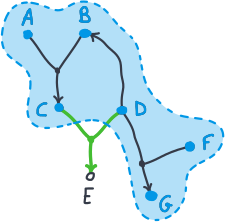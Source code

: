 <?xml version="1.0"?>
<!DOCTYPE ipe SYSTEM "ipe.dtd">
<ipe version="70218" creator="Ipe 7.2.26">
<info created="D:20220913014558" modified="D:20220913014558"/>
<ipestyle name="beamer-fira">
<symbol name="arrow/arc(spx)">
<path stroke="sym-stroke" fill="sym-stroke" pen="sym-pen">
0 0 m
-1 0.333 l
-1 -0.333 l
h
</path>
</symbol>
<symbol name="arrow/farc(spx)">
<path stroke="sym-stroke" fill="white" pen="sym-pen">
0 0 m
-1 0.333 l
-1 -0.333 l
h
</path>
</symbol>
<symbol name="arrow/ptarc(spx)">
<path stroke="sym-stroke" fill="sym-stroke" pen="sym-pen">
0 0 m
-1 0.333 l
-0.8 0 l
-1 -0.333 l
h
</path>
</symbol>
<symbol name="arrow/fptarc(spx)">
<path stroke="sym-stroke" fill="white" pen="sym-pen">
0 0 m
-1 0.333 l
-0.8 0 l
-1 -0.333 l
h
</path>
</symbol>
<symbol name="mark/circle(sx)" transformations="translations">
<path fill="sym-stroke">
0.6 0 0 0.6 0 0 e
0.4 0 0 0.4 0 0 e
</path>
</symbol>
<symbol name="mark/disk(sx)" transformations="translations">
<path fill="sym-stroke">
0.6 0 0 0.6 0 0 e
</path>
</symbol>
<symbol name="mark/fdisk(sfx)" transformations="translations">
<group>
<path fill="sym-fill">
0.5 0 0 0.5 0 0 e
</path>
<path fill="sym-stroke" fillrule="eofill">
0.6 0 0 0.6 0 0 e
0.4 0 0 0.4 0 0 e
</path>
</group>
</symbol>
<symbol name="mark/box(sx)" transformations="translations">
<path fill="sym-stroke" fillrule="eofill">
-0.6 -0.6 m
0.6 -0.6 l
0.6 0.6 l
-0.6 0.6 l
h
-0.4 -0.4 m
0.4 -0.4 l
0.4 0.4 l
-0.4 0.4 l
h
</path>
</symbol>
<symbol name="mark/square(sx)" transformations="translations">
<path fill="sym-stroke">
-0.6 -0.6 m
0.6 -0.6 l
0.6 0.6 l
-0.6 0.6 l
h
</path>
</symbol>
<symbol name="mark/fsquare(sfx)" transformations="translations">
<group>
<path fill="sym-fill">
-0.5 -0.5 m
0.5 -0.5 l
0.5 0.5 l
-0.5 0.5 l
h
</path>
<path fill="sym-stroke" fillrule="eofill">
-0.6 -0.6 m
0.6 -0.6 l
0.6 0.6 l
-0.6 0.6 l
h
-0.4 -0.4 m
0.4 -0.4 l
0.4 0.4 l
-0.4 0.4 l
h
</path>
</group>
</symbol>
<symbol name="mark/cross(sx)" transformations="translations">
<group>
<path fill="sym-stroke">
-0.43 -0.57 m
0.57 0.43 l
0.43 0.57 l
-0.57 -0.43 l
h
</path>
<path fill="sym-stroke">
-0.43 0.57 m
0.57 -0.43 l
0.43 -0.57 l
-0.57 0.43 l
h
</path>
</group>
</symbol>
<symbol name="arrow/fnormal(spx)">
<path stroke="sym-stroke" fill="white" pen="sym-pen">
0 0 m
-1 0.333 l
-1 -0.333 l
h
</path>
</symbol>
<symbol name="arrow/pointed(spx)">
<path stroke="sym-stroke" fill="sym-stroke" pen="sym-pen">
0 0 m
-1 0.333 l
-0.8 0 l
-1 -0.333 l
h
</path>
</symbol>
<symbol name="arrow/fpointed(spx)">
<path stroke="sym-stroke" fill="white" pen="sym-pen">
0 0 m
-1 0.333 l
-0.8 0 l
-1 -0.333 l
h
</path>
</symbol>
<symbol name="arrow/linear(spx)">
<path stroke="sym-stroke" pen="sym-pen">
-1 0.333 m
0 0 l
-1 -0.333 l
</path>
</symbol>
<symbol name="arrow/fdouble(spx)">
<path stroke="sym-stroke" fill="white" pen="sym-pen">
0 0 m
-1 0.333 l
-1 -0.333 l
h
-1 0 m
-2 0.333 l
-2 -0.333 l
h
</path>
</symbol>
<symbol name="arrow/double(spx)">
<path stroke="sym-stroke" fill="sym-stroke" pen="sym-pen">
0 0 m
-1 0.333 l
-1 -0.333 l
h
-1 0 m
-2 0.333 l
-2 -0.333 l
h
</path>
</symbol>
<symbol name="arrow/mid-normal(spx)">
<path stroke="sym-stroke" fill="sym-stroke" pen="sym-pen">
0.5 0 m
-0.5 0.333 l
-0.5 -0.333 l
h
</path>
</symbol>
<symbol name="arrow/mid-fnormal(spx)">
<path stroke="sym-stroke" fill="white" pen="sym-pen">
0.5 0 m
-0.5 0.333 l
-0.5 -0.333 l
h
</path>
</symbol>
<symbol name="arrow/mid-pointed(spx)">
<path stroke="sym-stroke" fill="sym-stroke" pen="sym-pen">
0.5 0 m
-0.5 0.333 l
-0.3 0 l
-0.5 -0.333 l
h
</path>
</symbol>
<symbol name="arrow/mid-fpointed(spx)">
<path stroke="sym-stroke" fill="white" pen="sym-pen">
0.5 0 m
-0.5 0.333 l
-0.3 0 l
-0.5 -0.333 l
h
</path>
</symbol>
<symbol name="arrow/mid-double(spx)">
<path stroke="sym-stroke" fill="sym-stroke" pen="sym-pen">
1 0 m
0 0.333 l
0 -0.333 l
h
0 0 m
-1 0.333 l
-1 -0.333 l
h
</path>
</symbol>
<symbol name="arrow/mid-fdouble(spx)">
<path stroke="sym-stroke" fill="white" pen="sym-pen">
1 0 m
0 0.333 l
0 -0.333 l
h
0 0 m
-1 0.333 l
-1 -0.333 l
h
</path>
</symbol>
<anglesize name="22.5 deg" value="22.5"/>
<anglesize name="30 deg" value="30"/>
<anglesize name="45 deg" value="45"/>
<anglesize name="60 deg" value="60"/>
<anglesize name="90 deg" value="90"/>
<arrowsize name="large" value="10"/>
<arrowsize name="small" value="5"/>
<arrowsize name="tiny" value="3"/>
<color name="black" value="0"/>
<color name="bluenights" value="0.208 0.231 0.282"/>
<color name="chain" value="0.443 0.502 0.576"/>
<color name="flashpurple" value="0.49 0.373 1"/>
<color name="harley" value="0.91 0.255 0.094"/>
<color name="matt" value="0.549 0.478 0.902"/>
<color name="mazarine" value="0.153 0.235 0.459"/>
<color name="nano" value="0.882 0.694 0.173"/>
<color name="naval" value="0.251 0.451 0.62"/>
<color name="pensive" value="0.863 0.867 0.882"/>
<color name="skirret" value="0.267 0.741 0.196"/>
<color name="vanadyl" value="0 0.592 0.902"/>
<color name="white" value="1"/>
<dashstyle name="dash dot dotted" value="[4 2 1 2 1 2] 0"/>
<dashstyle name="dash dotted" value="[4 2 1 2] 0"/>
<dashstyle name="dashed" value="[4] 0"/>
<dashstyle name="dotted" value="[1 3] 0"/>
<gridsize name="10 pts (~3.5 mm)" value="10"/>
<gridsize name="14 pts (~5 mm)" value="14"/>
<gridsize name="16 pts (~6 mm)" value="16"/>
<gridsize name="20 pts (~7 mm)" value="20"/>
<gridsize name="28 pts (~10 mm)" value="28"/>
<gridsize name="32 pts (~12 mm)" value="32"/>
<gridsize name="4 pts" value="4"/>
<gridsize name="56 pts (~20 mm)" value="56"/>
<gridsize name="8 pts (~3 mm)" value="8"/>
<opacity name="10%" value="0.1"/>
<opacity name="30%" value="0.3"/>
<opacity name="50%" value="0.5"/>
<opacity name="75%" value="0.75"/>
<pen name="fat" value="1.2"/>
<pen name="heavier" value="0.8"/>
<pen name="ultrafat" value="2"/>
<symbolsize name="large" value="5"/>
<symbolsize name="small" value="2"/>
<symbolsize name="tiny" value="1.1"/>
<textsize name="Huge" value="\Huge"/>
<textsize name="LARGE" value="\LARGE"/>
<textsize name="Large" value="\Large"/>
<textsize name="footnote" value="\footnotesize"/>
<textsize name="huge" value="\huge"/>
<textsize name="large" value="\large"/>
<textsize name="small" value="\small"/>
<textsize name="tiny" value="\tiny"/>
<textstyle name="center" begin="\begin{center}" end="\end{center}"/>
<textstyle name="item" begin="\begin{itemize}\item{}" end="\end{itemize}"/>
<textstyle name="itemize" begin="\begin{itemize}" end="\end{itemize}"/>
<preamble>
\usepackage[utf8]{inputenc}
\usepackage[T1]{fontenc}
\usepackage[english]{babel}
%\usepackage[french]{babel}
\usepackage{amsfonts, amsthm, amsmath, amssymb} % math packages
%\usepackage[bb=boondox, cal=cm]{mathalfa}  % maths fonts
\usepackage{old-arrows}
\usepackage{pifont}
\usepackage[notext, sfmath]{kpfonts}
%\usepackage[sfdefault, book, lining]{FiraSans}
%\usepackage{newtxsf}
\usepackage{color}
\usepackage{colortbl}
\usepackage{xcolor}
\usepackage{tabularx}
\usepackage{tcolorbox}
\usepackage{pifont}

\renewcommand{\rmdefault}{cmss}
\def\mathfamilydefault{\sfdefault}
\DeclareSymbolFont{numbers}{\encodingdefault}{\mathfamilydefault}{m}{n}
\DeclareMathSymbol{0}\mathalpha{numbers}{&quot;30}
\DeclareMathSymbol{1}\mathalpha{numbers}{&quot;31}
\DeclareMathSymbol{2}\mathalpha{numbers}{&quot;32}
\DeclareMathSymbol{3}\mathalpha{numbers}{&quot;33}
\DeclareMathSymbol{4}\mathalpha{numbers}{&quot;34}
\DeclareMathSymbol{5}\mathalpha{numbers}{&quot;35}
\DeclareMathSymbol{6}\mathalpha{numbers}{&quot;36}
\DeclareMathSymbol{7}\mathalpha{numbers}{&quot;37}
\DeclareMathSymbol{8}\mathalpha{numbers}{&quot;38}
\DeclareMathSymbol{9}\mathalpha{numbers}{&quot;39}

\newcommand{\cc}[1]{\mathcal{#1}}  % calligraphic
\newcommand{\cb}[1]{\mathbb{#1}}  % doubled (IN, IR, ...)
\newcommand{\cf}[1]{\mathfrak{#1}}  % fraktur
\newcommand{\csf}[1]{\normalfont{\textsf{#1}}}  % sans serif
\newcommand{\csmc}[1]{\textsc{#1}}  % small caps
\newcommand{\ctt}[1]{{\fontfamily{lmtt}\selectfont #1}}  % typefont

\newcommand{\card}[1]{\vert #1 \vert}  % size of a set

% ==== Basics

\newcommand{\norm}[1]{\| #1 \|}  % total size, norm
\renewcommand{\l}{\ell}  % shortcut for ell
\newcommand{\U}{V}  % ground set
\newcommand{\pow}[1]{\mathbf{2}^{#1}}  % power-set
\DeclareMathOperator{\eqv}{\Longleftrightarrow}  % Equivalent
\renewcommand{\setminus}{\smallsetminus}

\renewcommand{\max}{{\normalfont \csf{max}_{\subseteq}}}  % max by inclusion
\renewcommand{\min}{{\normalfont \csf{min}_{\subseteq}}}  % min by inclusion

\newcommand{\tick}{\Large \color{skirret} \ding{51}}  % valid
\newcommand{\cross}{\Large \color{harley} \ding{55}}  % wrong


% ==== Complexity

\renewcommand{\P}{\textbf{\csf{P}}}  % P
\newcommand{\NP}{\textbf{\csf{NP}}}  % NP
\newcommand{\poly}{\csf{poly}}  % poly
\newcommand{\polylog}{\csf{polylog}}  % polylog

\newcommand{\EUA}{\csmc{EUA}}
\newcommand{\ELA}{\csmc{ELA}}
\newcommand{\EUPcP}{\csmc{EUP-cP}}
\newcommand{\ELPP}{\csmc{ELP-P}}
\newcommand{\LDual}{\csmc{LDual}}
\newcommand{\MISEnum}{\csmc{MISENum}}
\newcommand{\UDual}{\csmc{UDual}}

% ==== Graphs, Hypergraphs, posets

\renewcommand{\H}{\cc{H}}  % hypergraphs
\renewcommand{\D}{\cc{D}}  % directed hypergraphs
\newcommand{\E}{\cc{E}}  % hyperedges
\newcommand{\A}{\cc{A}}  % hyperedges
\newcommand{\G}{G} % graph
\newcommand{\IS}{\csf{IS}}  % independent sets 
\newcommand{\MIS}{\csf{MIS}}  % maximal independent sets
\newcommand{\Tr}{\csf{Tr}}  % transversal
\newcommand{\MTr}{\csf{MTr}}  % minimal transversal
\newcommand{\B}{\cc{B}}  % antichain
\newcommand{\Bp}{\B^+}  % positive border
\newcommand{\Bm}{\B^-}  % negative border

\newcommand{\Pred}{\csf{Pred}}  % predecessors
\newcommand{\Succ}{\csf{Succ}}  % successors

\newcommand{\cara}[1]{\csf{cc}(#1)}  % caratheodory number notation
\newcommand{\carath}{Carath\&apos;{e}odory number\xspace}  % caratheodory number

% ==== Bases, CS, Lattices

\newcommand{\cl}{\phi}  % closure operator
\newcommand{\cs}{\cc{C}} % closure system
\newcommand{\is}{\Sigma}  % implication system
\newcommand{\cn}[1]{\sf{cc}(#1)}  % Caratheodory number

\renewcommand{\L}{L}  % lattice
\newcommand{\At}{\csf{At}}  % Atoms of a lattice
\newcommand{\coAt}{\csf{coAt}} % co-atoms of a lattice

\newcommand{\J}{\cc{J}}  % join-irreducible elements
\newcommand{\M}{\cc{M}}  % meet-irreducible elements

\newcommand{\K}{\cc{K}}  % keys

\DeclareMathOperator{\detm}{\uparrow}  % up-perspectivity
\DeclareMathOperator{\jdet}{\downarrow}  % down-perspectivity
\DeclareMathOperator{\persp}{\updownarrow}  % perspectivity
\DeclareMathOperator{\ftr}{\uparrow}  % filter
\DeclareMathOperator{\idl}{\downarrow}  % ideal
\DeclareMathOperator{\imp}{\rightarrow}  % implication arrow
\DeclareMathOperator{\ncmp}{\parallel}  % incomparability
\DeclareMathOperator{\mt}{\land}  % meet
\DeclareMathOperator{\jn}{\lor}  % join
\DeclareMathOperator{\Mt}{\bigwedge}  % subset meet
\DeclareMathOperator{\Jn}{\bigvee}  % subset join
\newcommand{\idlc}{\idl_{\cs}}  % idl in cs
\newcommand{\ftrc}{\ftr_{\cs}}  % ftr in cs

\newcommand{\jSD}{\mathbf{SD}_{\jn}}  % Join-SD
\newcommand{\mSD}{\mathbf{SD}_{\mt}}  % Meet-SD
\newcommand{\SD}{\mathbf{SD}}  % Meet-SD
\newcommand{\Mod}{\mathbf{M}}  % modular
\newcommand{\Dist}{\mathbf{D}} % distributif
\newcommand{\Bool}{\mathbf{Bool}}  % Boolean
\newcommand{\jEx}{\mathbf{Ext}_{\jn}}  % join-extremal
\newcommand{\mEx}{\mathbf{Ext}_{\mt}}  % meet-extremal
\newcommand{\Ex}{\mathbf{Ext}}  % extremal
\newcommand{\USM}{\mathbf{USM}}  % upper-semidmodular
\newcommand{\LSM}{\mathbf{LSM}} % lower-sm
\newcommand{\jD}{\mathbf{D}_{\jn}}  % join-distributive
\newcommand{\mD}{\mathbf{D}_{\mt}}  % meet-distributive
\newcommand{\CG}{\mathbf{CG}}  % convex geometry
\newcommand{\Bd}{\mathbf{B}}  % bounded
\newcommand{\UB}{\mathbf{UB}}  % upper-bounded
\newcommand{\LB}{\mathbf{LB}}  % lower-bounded
\newcommand{\ACG}{\mathbf{ACG}}  % acyclic convex geometry
\newcommand{\C}{\mathbf{C}}  % class
\newcommand{\Lattice}{\mathbf{L}}  % the class of all lattices and closure systems
\newcommand{\std}{\csf{std}}

</preamble>
<tiling name="falling" angle="-60" step="4" width="1"/>
<tiling name="rising" angle="30" step="4" width="1"/>
</ipestyle>
<page>
<layer name="alpha"/>
<view layers="alpha" active="alpha"/>
<path layer="alpha" matrix="1 0 0 1 32 32" fill="vanadyl" opacity="30%" stroke-opacity="opaque">
247.327 691.668
239.211 694.48
232.542 691.185
229.891 681.383
231.418 674.071
241.783 669.009
240.417 659.85
239.051 652.538
243.148 647.556
253.192 648.842
264.36 652.538
271.913 647.637
275.931 637.111
277.618 626.184
279.144 618.551
284.046 614.212
292.723 616.221
297.464 624.255
296.339 631.567
300.597 635.504
308.873 638.638
311.605 647.717
304.776 651.895
294.17 651.975
287.822 656.716
281.796 663.305
280.51 673.911
278.662 680.579
271.913 684.999
267.414 692.551
257.691 694.962
251.826 689.659 u
</path>
<path matrix="1 0 0 1 56.9521 26.8468" stroke="bluenights" pen="heavier">
247.765 658.963 m
242.865 655.89
242.246 651.808
237.58 649.327 c
</path>
<path matrix="1 0 0 1 56.9521 26.8468" stroke="skirret" pen="fat">
247.765 658.963 m
242.865 655.89
242.246 651.808
237.58 649.327 c
</path>
<path matrix="1 0 0 1 56.9521 26.8468" stroke="bluenights" pen="heavier">
227.042 659.988 m
233.031 656.075
233.897 652.117
237.364 649.75 c
</path>
<path matrix="1 0 0 1 56.9521 26.8468" stroke="skirret" pen="fat">
227.042 659.988 m
233.031 656.075
233.897 652.117
237.364 649.75 c
</path>
<path matrix="1 0 0 1 56.9521 26.8468" stroke="bluenights" pen="heavier">
234.273 686.736 m
230.943 681.031
228.753 678.746
225.984 674.344 c
</path>
<path matrix="1 0 0 1 56.9521 26.8468" stroke="bluenights" pen="heavier">
215.553 686.233 m
219.375 682.031
220.708 677.604
225.393 674.338 c
</path>
<path matrix="1 0 0 1 56.9521 26.8468" stroke="bluenights" pen="heavier">
271.931 646.471 m
263.286 644.215
262.242 641.965
256.375 640.384 c
</path>
<path matrix="1 0 0 1 56.9521 26.8468" stroke="bluenights" pen="heavier">
249.394 658.83 m
253.403 652.973
252.6 650.402
255.251 646.465
256.235 640.776 c
</path>
<path matrix="1 0 0 1 56.9521 26.8468" stroke="bluenights" pen="heavier" cap="1" join="1">
240.509 687.566 m
240.114 687.449 l
239.65 687.388 l
239.393 687.383 l
239.048 687.307 l
238.278 687.292 l
238.001 687.252 l
237.626 687.252 l
237.429 687.287 l
238.011 686.414 l
238.298 685.801 l
238.396 685.369 l
238.416 684.872 l
238.455 684.786 l
238.495 684.781 l
</path>
<path matrix="1 0 0 1 56.9521 26.8468" stroke="bluenights" pen="heavier">
237.051 687.245 m
241.442 685.7
243.201 682.823
246.294 680.718
248.734 677.4
248.331 672.38
249.98 668.349
248.478 664.794
248.808 660.983 c
</path>
<path matrix="1 0 0 1 56.9521 26.8468" stroke="bluenights" pen="heavier">
237.793 648.984 m
236.803 642.84
238.412 639.995
237.428 637.177 c
</path>
<path matrix="1 0 0 1 56.9521 26.8468" stroke="bluenights" pen="heavier" cap="1" join="1">
215.446 687.963 m
215.317 688.121 l
215.278 688.136 l
214.893 688.131 l
214.606 687.999 l
214.3 687.765 l
214.192 687.628 l
214.073 687.394 l
213.994 687.059 l
214.004 686.708 l
214.152 686.53 l
214.29 686.418 l
214.458 686.332 l
214.972 686.205 l
215.238 686.164 l
215.436 686.164 l
215.643 686.286 l
215.919 686.505 l
216.028 686.622 l
216.206 686.901 l
216.245 687.125 l
216.235 687.399 l
216.117 687.567 l
216.028 687.643 l
215.712 687.821 l
215.525 687.882 l
</path>
<path matrix="1 0 0 1 56.9521 26.8468" stroke="bluenights" pen="heavier" cap="1" join="1">
225.719 674.358 m
225.956 674.161 l
225.966 673.866 l
225.887 673.79 l
225.709 673.785 l
225.6 673.942 l
225.561 674.044 l
225.551 674.369 l
225.6 674.409 l
225.679 674.43 l
225.907 674.43 l
225.966 674.389 l
226.025 674.242 l
226.035 673.927 l
225.956 673.744 l
225.837 673.663 l
225.679 673.663 l
225.521 673.815 l
225.413 674.034 l
225.403 674.308 l
225.442 674.369 l
225.61 674.46 l
225.847 674.475 l
225.897 674.45 l
225.926 674.379 l
225.926 673.942 l
225.877 673.851 l
225.818 673.79 l
225.749 673.759 l
225.6 673.77 l
225.452 673.963 l
225.393 674.176 l
225.393 674.338 l
225.531 674.43 l
225.758 674.445 l
225.808 674.379 l
225.828 674.282 l
225.837 673.927 l
</path>
<path matrix="1 0 0 1 56.9521 26.8468" stroke="bluenights" pen="heavier">
225.754 673.663 m
224.659 668.177
226.564 664.94
225.91 661.802 c
</path>
<path matrix="1 0 0 1 56.9521 26.8468" stroke="bluenights" pen="heavier" cap="1" join="1">
214.948 695.4 m
214.926 695.155 l
213.107 690.611 l
213.129 690.823 l
214.168 693.574 l
215.359 695.857 l
215.51 696.068 l
215.64 696.146 l
215.749 696.113 l
215.814 695.456 l
216.225 692.95 l
216.333 691.825 l
216.355 690.934 l
</path>
<path matrix="1 0 0 1 56.9521 26.8468" stroke="bluenights" pen="heavier" cap="1" join="1">
215.705 692.794 m
214.666 692.894 l
214.038 693.017 l
213.8 693.006 l
213.8 692.905 l
</path>
<path matrix="1 0 0 1 56.9521 26.8468" stroke="bluenights" pen="heavier" cap="1" join="1">
234.228 695.479 m
234.228 693.898 l
234.337 692.228 l
234.337 693.074 l
234.077 694.366 l
233.99 695.156 l
233.99 695.747 l
234.337 696.326 l
234.878 696.86 l
235.094 696.938 l
235.527 696.949 l
235.636 696.938 l
235.874 696.793 l
236.134 696.426 l
236.307 695.98 l
236.35 695.134 l
236.025 694.722 l
235.765 694.577 l
234.77 694.333 l
234.553 694.321 l
235.701 694.31 l
236.09 694.11 l
236.545 693.776 l
236.87 693.397 l
237.064 693.03 l
237.129 692.751 l
237.129 692.15 l
236.999 691.961 l
236.74 691.794 l
236.112 691.705 l
235.354 691.705 l
234.51 691.772 l
234.077 691.85 l
233.731 692.039 l
</path>
<path matrix="1 0 0 1 51.2622 32.2894" stroke="bluenights" pen="heavier" cap="1" join="1">
227.26 656.847 m
226.478 656.854 l
226.336 656.821 l
225.67 656.517 l
225.067 656.088 l
224.695 655.692 l
224.464 655.376 l
224.259 654.914 l
224.182 654.372 l
224.169 653.31 l
224.31 653.026 l
224.579 652.795 l
224.887 652.67 l
225.156 652.624 l
227.029 652.61 l
227.042 652.545 l
</path>
<path matrix="1 0 0 1 56.9521 26.8468" stroke="bluenights" pen="heavier" cap="1" join="1">
224.479 664.796 m
224.479 664.743 l
224.658 664.631 l
225.146 664.136 l
225.594 663.443 l
225.902 662.571 l
225.954 662.281 l
225.979 662.261 l
225.992 662.479 l
226.056 662.783 l
226.249 663.251 l
226.467 663.667 l
226.736 663.984 l
227.39 664.479 l
</path>
<path matrix="1 0 0 1 56.9521 26.8468" stroke="bluenights" pen="heavier" cap="1" join="1">
249.285 660.95 m
248.592 660.944 l
248.31 660.766 l
247.977 660.403 l
247.81 660.099 l
247.746 659.782 l
247.746 659.023 l
247.771 658.944 l
247.9 658.812 l
248.105 658.733 l
248.451 658.68 l
249.054 658.687 l
249.477 658.865 l
249.644 658.97 l
249.811 659.129 l
250.016 659.393 l
250.08 659.531 l
250.106 659.716 l
250.106 660.231 l
250.029 660.475 l
249.9 660.647 l
249.734 660.759 l
249.554 660.799 l
</path>
<path matrix="1 0 0 1 56.9521 26.8468" stroke="bluenights" pen="heavier" cap="1" join="1">
254.087 662.259 m
254.087 661.237 l
254.189 660.076 l
254.228 659.166 l
254.228 658.275 l
254.254 658.203 l
</path>
<path matrix="1 0 0 1 56.9521 26.8468" stroke="bluenights" pen="heavier" cap="1" join="1">
254.048 662.84 m
254.228 662.721 l
254.754 662.484 l
255.267 662.332 l
255.677 662.174 l
256.203 661.903 l
256.408 661.765 l
256.742 661.428 l
256.947 661.105 l
257.063 660.782 l
257.152 660.379 l
257.14 659.469 l
257.024 659.252 l
256.665 658.849 l
256.293 658.632 l
254.844 658.256 l
254.536 658.203 l
</path>
<path matrix="1 0 0 1 56.9521 26.8468" stroke="bluenights" pen="heavier" cap="1" join="1">
237.787 649.637 m
237.749 649.743 l
237.8 649.743 l
237.839 649.677 l
237.877 649.512 l
237.877 649.156 l
237.787 649.077 l
237.582 649.063 l
237.518 649.083 l
237.454 649.156 l
237.377 649.354 l
237.351 649.466 l
237.364 649.756 l
237.492 649.848 l
237.852 649.868 l
237.954 649.743 l
237.98 649.538 l
237.967 649.063 l
237.852 648.984 l
237.698 648.984 l
237.608 649.024 l
237.531 649.116 l
237.454 649.235 l
237.39 649.459 l
237.39 649.631 l
237.416 649.69 l
237.48 649.723 l
237.775 649.73 l
237.839 649.604 l
237.852 649.261 l
237.749 649.189 l
237.646 649.189 l
237.595 649.261 l
237.544 649.479 l
237.544 649.743 l
237.685 649.776 l
</path>
<path matrix="1 0 0 1 56.9521 26.8468" stroke="bluenights" pen="heavier" cap="1" join="1">
236.132 639.853 m
236.466 639.754 l
236.979 639.404 l
237.12 639.252 l
237.415 638.751 l
237.479 638.586 l
237.543 638.302 l
237.543 637.689 l
237.582 637.88 l
237.723 638.144 l
238.069 638.698 l
238.364 639.107 l
239.031 639.734 l
239.198 639.853 l
239.313 639.879 l
239.339 639.774 l
</path>
<path matrix="1 0 0 1 56.9521 26.8468" stroke="bluenights" pen="heavier" cap="1" join="1">
238.363 631.679 m
236.697 631.679 l
235.78 631.627 l
235.764 629.81 l
235.414 627.006 l
235.414 626.637 l
235.447 626.517 l
235.764 626.414 l
236.364 626.406 l
237.247 626.56 l
</path>
<path matrix="1 0 0 1 56.9521 26.8468" stroke="bluenights" pen="heavier" cap="1" join="1">
237.097 628.909 m
235.864 628.935 l
235.48 628.841 l
</path>
<path matrix="1 0 0 1 53.8284 26.2483" stroke="bluenights" pen="heavier" cap="1" join="1">
281.645 649.924 m
281.678 649.435 l
281.695 646.486 l
281.695 647.678 l
281.478 649.341 l
281.478 649.984 l
281.495 650.138 l
281.578 650.284 l
281.828 650.559 l
282.211 650.833 l
282.728 651.107 l
283.627 651.45 l
284.094 651.536 l
284.627 651.536 l
284.694 651.493 l
284.727 651.33 l
</path>
<path matrix="1 0 0 1 53.8284 26.2483" stroke="bluenights" pen="heavier" cap="1" join="1">
283.078 648.981 m
282.111 648.947 l
281.944 648.878 l
281.844 648.767 l
</path>
<path matrix="1 0 0 1 56.9521 26.8468" stroke="bluenights" pen="heavier" cap="1" join="1">
256.056 640.581 m
256.073 640.281 l
255.973 640.273 l
255.956 640.615 l
256.023 640.71 l
256.189 640.847 l
256.473 640.89 l
256.523 640.727 l
256.523 640.153 l
256.456 640.093 l
256.206 640.067 l
256.123 640.101 l
255.989 640.298 l
255.939 640.53 l
255.939 640.735 l
256.006 640.804 l
256.106 640.864 l
256.406 640.881 l
256.423 640.453 l
256.339 640.333 l
256.273 640.307 l
256.123 640.307 l
256.056 640.35 l
255.973 640.547 l
255.973 640.744 l
255.989 640.83 l
256.056 640.89 l
256.289 640.907 l
256.289 640.624 l
256.189 640.47 l
255.889 640.435 l
255.806 640.487 l
255.756 640.658 l
255.756 640.735 l
255.806 640.804 l
255.889 640.83 l
256.206 640.813 l
256.289 640.71 l
</path>
<path matrix="1 0 0 1 56.9521 26.8468" stroke="bluenights" pen="heavier" cap="1" join="1">
273.573 648.206 m
273.307 648.172 l
272.84 647.983 l
272.54 647.786 l
272.09 647.383 l
271.907 647.083 l
271.89 646.569 l
271.99 646.329 l
272.24 645.935 l
272.607 645.695 l
273.107 645.516 l
273.84 645.498 l
274.223 645.713 l
274.473 645.995 l
274.607 646.509 l
274.607 647.152 l
274.54 647.306 l
274.29 647.598 l
273.907 647.743 l
273.673 647.906 l
273.407 647.915 l
273.307 647.812 l
</path>
<path matrix="1 0 0 1 60.23 32.2894" stroke="bluenights" pen="heavier" cap="1" join="1">
262.786 623.338 m
262.67 623.492 l
262.52 623.518 l
262.02 623.518 l
261.703 623.45 l
261.003 623.09 l
260.22 622.353 l
259.804 621.744 l
259.487 620.913 l
259.454 620.621 l
259.47 619.619 l
259.737 618.865 l
259.937 618.556 l
260.154 618.342 l
260.27 618.256 l
260.687 618.102 l
261.27 618.093 l
261.62 618.307 l
262.036 618.745 l
262.17 618.959 l
262.453 619.713 l
262.486 620.399 l
262.42 620.536 l
262.086 620.699 l
261.92 620.724 l
261.653 620.699 l
261.52 620.519 l
261.503 620.236 l
261.687 620.15 l
261.953 620.116 l
262.62 620.116 l
263.053 620.236 l
263.253 620.236 l
263.353 620.193 l
</path>
<path matrix="1 0 0 1 56.9521 26.8468" stroke="bluenights" pen="heavier">
256.206 640.067 m
256.939 636.019
258.305 633.448
258.919 630.096 c
</path>
<path matrix="1 0 0 1 56.9521 26.8468" stroke="bluenights" pen="heavier" cap="1" join="1">
256.849 632.188 m
256.984 632.188 l
257.038 632.179 l
257.267 632.103 l
257.439 632.033 l
257.556 631.973 l
257.749 631.832 l
257.952 631.632 l
258.114 631.412 l
258.186 631.297 l
258.29 631.206 l
258.389 631.1 l
258.461 631.049 l
258.56 630.924 l
258.722 630.773 l
258.799 630.669 l
258.853 630.574 l
258.848 630.634 l
258.817 630.722 l
258.799 630.827 l
258.78 631.605 l
259.064 632.505 l
259.195 632.878 l
259.231 632.957 l
259.235 633.117 l
259.253 633.14 l
259.289 633.156 l
259.348 633.249 l
259.348 633.202 l
</path>
<path matrix="1 0 0 1 32 32" stroke="bluenights" pen="heavier" cap="1" join="1">
250.419 669.198 m
250.253 669.292 l
250.236 669.584 l
250.419 669.712 l
250.553 669.712 l
250.603 669.678 l
250.686 669.369 l
250.686 668.821 l
250.653 668.744 l
250.603 668.675 l
250.453 668.598 l
250.219 668.581 l
250.086 668.667 l
250.019 668.821 l
250.019 669.061 l
250.053 669.121 l
250.286 669.215 l
250.553 669.215 l
250.653 669.069 l
250.719 668.872 l
250.719 668.427 l
250.586 668.324 l
250.519 668.315 l
250.286 668.332 l
250.236 668.401 l
250.186 668.581 l
250.186 668.812 l
250.286 669.018 l
250.469 669.155 l
250.903 669.198 l
251.052 668.967 l
251.086 668.727 l
251.086 668.401 l
250.986 668.281 l
250.919 668.247 l
250.653 668.255 l
250.469 668.444 l
250.369 668.795 l
250.369 669.087 l
250.403 669.155 l
250.619 669.275 l
250.886 669.284 l
250.919 669.215 l
250.919 668.924 l
250.819 668.778 l
250.719 668.735 l
250.303 668.727 l
250.069 668.855 l
250.036 668.915 l
</path>
<path matrix="1 0 0 1 32 32" stroke="bluenights" pen="heavier" cap="1" join="1">
262.083 644.426 m
262.083 644.588 l
262.15 644.708 l
262.283 644.803 l
262.45 644.803 l
262.516 644.666 l
262.55 644.434 l
262.55 644.031 l
262.483 643.997 l
262.067 643.971 l
262 644.023 l
261.95 644.083 l
261.917 644.246 l
261.917 644.46 l
262.15 644.76 l
262.333 644.837 l
262.583 644.837 l
262.8 644.7 l
263 644.443 l
263.116 644.126 l
263.15 643.586 l
263.1 643.491 l
262.916 643.38 l
262.55 643.363 l
262.35 643.568 l
262.266 643.723 l
262.216 644.057 l
262.216 644.391 l
262.316 644.674 l
262.533 644.846 l
262.65 644.888 l
263.05 644.914 l
263.166 644.743 l
263.216 644.468 l
263.216 643.903 l
263.066 643.714 l
262.85 643.611 l
262.5 643.594 l
262.416 643.603 l
262.283 643.766 l
262.266 644.246 l
262.316 644.366 l
262.466 644.528 l
262.633 644.563 l
262.683 644.468 l
262.666 644.186 l
262.583 644.117 l
262.4 644.074 l
262.233 644.083 l
262.183 644.16 l
</path>
<path matrix="1 0 0 1 32 32" stroke="bluenights" pen="heavier" cap="1" join="1">
280.612 635.22 m
280.595 635.622 l
280.729 635.837 l
280.912 635.931 l
281.129 635.931 l
281.195 635.768 l
281.212 635.202 l
281.162 635.082 l
281.079 634.98 l
280.879 634.842 l
280.545 634.825 l
280.445 634.877 l
280.379 634.997 l
280.296 635.305 l
280.312 635.777 l
280.412 635.905 l
280.512 636.008 l
280.845 636.111 l
281.062 636.102 l
281.162 635.922 l
281.195 635.665 l
281.195 635.288 l
281.162 635.194 l
280.995 635.1 l
280.779 635.1 l
280.662 635.125 l
280.479 635.365 l
280.395 635.682 l
280.412 636.085 l
280.645 636.24 l
280.779 636.274 l
281.129 636.282 l
281.245 636.222 l
281.462 635.957 l
281.612 635.588 l
281.662 635.194 l
281.645 634.611 l
281.495 634.5 l
281.162 634.491 l
280.945 634.705 l
280.829 634.997 l
280.845 635.4 l
280.912 635.511 l
281.129 635.682 l
281.379 635.768 l
281.579 635.768 l
281.612 635.708 l
281.612 635.194 l
281.579 635.057 l
281.412 634.86 l
281.312 634.8 l
280.912 634.765 l
280.779 634.808 l
280.679 634.92 l
280.579 635.177 l
280.612 635.545 l
280.862 635.717 l
281.129 635.785 l
281.129 635.391 l
281.112 635.314 l
281.045 635.254 l
280.329 635.082 l
</path>
<path matrix="1 0 0 1 56.9521 26.8468" stroke="bluenights" pen="heavier" cap="1" join="1">
236.258 688.533 m
235.912 688.619 l
235.261 688.609 l
234.925 688.452 l
234.461 688.091 l
234.175 687.787 l
234.086 687.634 l
234.066 687.553 l
234.056 687.203 l
234.076 687.101 l
234.165 686.903 l
234.273 686.736 l
234.53 686.553 l
234.757 686.482 l
235.024 686.457 l
235.616 686.467 l
236.149 686.584 l
236.366 686.66 l
236.692 686.827 l
236.821 686.934 l
236.998 687.137 l
237.077 687.299 l
237.117 687.487 l
237.107 687.848 l
236.988 688.086 l
236.801 688.274 l
236.445 688.482 l
236.248 688.553 l
236.179 688.553 l
</path>
<path matrix="1 0 0 1 56.9521 26.8468" stroke="bluenights" pen="heavier" cap="1" join="1">
259.474 630.235 m
259.041 630.141 l
258.791 630.047 l
258.374 629.739 l
258.224 629.55 l
258.074 629.182 l
258.041 628.548 l
258.074 628.471 l
258.291 628.256 l
258.724 628.034 l
259.507 627.845 l
260.04 627.845 l
260.39 627.991 l
260.757 628.351 l
260.924 628.736 l
260.957 629.293 l
260.824 629.516 l
260.74 629.576 l
259.84 629.97 l
259.59 630.21 l
</path>
<path matrix="1 0 0 1 56.9521 26.8468" stroke="bluenights" pen="heavier" cap="1" join="1">
226.78 661.657 m
226.701 661.789 l
226.563 661.84 l
226.069 661.85 l
225.734 661.749 l
225.536 661.652 l
225.359 661.525 l
225.22 661.393 l
225.062 661.104 l
225.043 660.967 l
225.052 660.581 l
225.171 660.352 l
225.368 660.169 l
225.615 660.007 l
225.961 659.854 l
226.208 659.783 l
226.672 659.768 l
226.771 659.798 l
226.958 659.91 l
227.215 660.149 l
227.383 660.408 l
227.462 660.626 l
227.462 660.87 l
227.175 661.444 l
227.047 661.591 l
226.919 661.612 l
</path>
<path matrix="1 0 0 1 56.9521 26.8468" stroke="vanadyl" pen="heavier" cap="1" join="1">
214.948 695.4 m
214.926 695.155 l
213.107 690.611 l
213.129 690.823 l
214.168 693.574 l
215.359 695.857 l
215.51 696.068 l
215.64 696.146 l
215.749 696.113 l
215.814 695.456 l
216.225 692.95 l
216.333 691.825 l
216.355 690.934 l
</path>
<path matrix="1 0 0 1 56.9521 26.8468" stroke="vanadyl" pen="heavier" cap="1" join="1">
215.705 692.794 m
214.666 692.894 l
214.038 693.017 l
213.8 693.006 l
213.8 692.905 l
</path>
<path matrix="1 0 0 1 56.9521 26.8468" stroke="vanadyl" pen="heavier" cap="1" join="1">
234.228 695.479 m
234.228 693.898 l
234.337 692.228 l
234.337 693.074 l
234.077 694.366 l
233.99 695.156 l
233.99 695.747 l
234.337 696.326 l
234.878 696.86 l
235.094 696.938 l
235.527 696.949 l
235.636 696.938 l
235.874 696.793 l
236.134 696.426 l
236.307 695.98 l
236.35 695.134 l
236.025 694.722 l
235.765 694.577 l
234.77 694.333 l
234.553 694.321 l
235.701 694.31 l
236.09 694.11 l
236.545 693.776 l
236.87 693.397 l
237.064 693.03 l
237.129 692.751 l
237.129 692.15 l
236.999 691.961 l
236.74 691.794 l
236.112 691.705 l
235.354 691.705 l
234.51 691.772 l
234.077 691.85 l
233.731 692.039 l
</path>
<path matrix="1 0 0 1 51.2622 32.2894" stroke="vanadyl" pen="heavier" cap="1" join="1">
227.26 656.847 m
226.478 656.854 l
226.336 656.821 l
225.67 656.517 l
225.067 656.088 l
224.695 655.692 l
224.464 655.376 l
224.259 654.914 l
224.182 654.372 l
224.169 653.31 l
224.31 653.026 l
224.579 652.795 l
224.887 652.67 l
225.156 652.624 l
227.029 652.61 l
227.042 652.545 l
</path>
<path matrix="1 0 0 1 56.9521 26.8468" stroke="vanadyl" pen="heavier" cap="1" join="1">
254.087 662.259 m
254.087 661.237 l
254.189 660.076 l
254.228 659.166 l
254.228 658.275 l
254.254 658.203 l
</path>
<path matrix="1 0 0 1 56.9521 26.8468" stroke="vanadyl" pen="heavier" cap="1" join="1">
254.048 662.84 m
254.228 662.721 l
254.754 662.484 l
255.267 662.332 l
255.677 662.174 l
256.203 661.903 l
256.408 661.765 l
256.742 661.428 l
256.947 661.105 l
257.063 660.782 l
257.152 660.379 l
257.14 659.469 l
257.024 659.252 l
256.665 658.849 l
256.293 658.632 l
254.844 658.256 l
254.536 658.203 l
</path>
<path matrix="1 0 0 1 53.8284 26.2483" stroke="vanadyl" pen="heavier" cap="1" join="1">
281.645 649.924 m
281.678 649.435 l
281.695 646.486 l
281.695 647.678 l
281.478 649.341 l
281.478 649.984 l
281.495 650.138 l
281.578 650.284 l
281.828 650.559 l
282.211 650.833 l
282.728 651.107 l
283.627 651.45 l
284.094 651.536 l
284.627 651.536 l
284.694 651.493 l
284.727 651.33 l
</path>
<path matrix="1 0 0 1 53.8284 26.2483" stroke="vanadyl" pen="heavier" cap="1" join="1">
283.078 648.981 m
282.111 648.947 l
281.944 648.878 l
281.844 648.767 l
</path>
<path matrix="1 0 0 1 60.23 32.2894" stroke="vanadyl" pen="heavier" cap="1" join="1">
262.786 623.338 m
262.67 623.492 l
262.52 623.518 l
262.02 623.518 l
261.703 623.45 l
261.003 623.09 l
260.22 622.353 l
259.804 621.744 l
259.487 620.913 l
259.454 620.621 l
259.47 619.619 l
259.737 618.865 l
259.937 618.556 l
260.154 618.342 l
260.27 618.256 l
260.687 618.102 l
261.27 618.093 l
261.62 618.307 l
262.036 618.745 l
262.17 618.959 l
262.453 619.713 l
262.486 620.399 l
262.42 620.536 l
262.086 620.699 l
261.92 620.724 l
261.653 620.699 l
261.52 620.519 l
261.503 620.236 l
261.687 620.15 l
261.953 620.116 l
262.62 620.116 l
263.053 620.236 l
263.253 620.236 l
263.353 620.193 l
</path>
<path matrix="1 0 0 1 32 32" stroke="vanadyl" pen="fat" cap="1" join="1" opacity="30%" stroke-opacity="opaque">
250.41 655.744 m
250.41 656.216 l
250.827 656.207 l
250.994 655.916 l
251.127 655.504 l
251.177 655.136 l
251.177 654.836 l
251.144 654.801 l
250.91 654.741 l
250.594 654.741 l
250.494 654.793 l
250.227 655.11 l
250.127 655.504 l
250.144 656.062 l
250.194 656.182 l
250.344 656.353 l
250.527 656.465 l
250.694 656.499 l
250.927 656.499 l
251.094 656.396 l
251.26 656.19 l
251.527 655.684 l
251.61 655.324 l
251.61 654.947 l
251.527 654.818 l
251.327 654.75 l
250.96 654.75 l
250.827 654.793 l
250.594 654.981 l
250.444 655.179 l
250.327 655.539 l
250.294 656.199 l
250.477 656.499 l
250.744 656.662 l
251.294 656.696 l
251.46 656.602 l
251.76 656.233 l
251.877 655.89 l
251.86 655.273 l
251.727 655.136 l
251.577 655.067 l
251.244 655.058 l
251.077 655.161 l
250.944 655.324 l
250.777 655.684 l
250.744 656.224 l
250.76 656.31 l
250.86 656.447 l
251.077 656.559 l
251.26 656.593 l
251.66 656.585 l
251.793 656.473 l
252.01 656.104 l
252.16 655.581 l
252.16 655.204 l
251.81 654.93 l
251.51 654.81 l
250.944 654.818 l
250.594 654.921 l
250.36 654.93 l
</path>
<path matrix="1 0 0 1 32 32" stroke="vanadyl" pen="heavier" cap="1" join="1" opacity="30%" stroke-opacity="opaque">
232.953 689.717 m
232.263 688.475 l
231.623 686.923 l
</path>
<path matrix="1 0 0 1 32 32" stroke="vanadyl" pen="heavier" cap="1" join="1" opacity="30%" stroke-opacity="opaque">
230.909 684.264 m
230.713 683.064 l
230.594 681.893 l
</path>
<path matrix="1 0 0 1 32 32" stroke="vanadyl" pen="heavier" cap="1" join="1" opacity="30%" stroke-opacity="opaque">
230.648 679.173 m
230.863 678.055 l
231.177 677.085 l
</path>
<path matrix="1 0 0 1 32 32" stroke="vanadyl" pen="heavier" cap="1" join="1" opacity="30%" stroke-opacity="opaque">
232.634 674.724 m
233.179 674.158 l
234 673.432 l
</path>
<path matrix="1 0 0 1 32 32" stroke="vanadyl" pen="heavier" cap="1" join="1" opacity="30%" stroke-opacity="opaque">
235.843 672.02 m
237.528 670.735 l
</path>
<path matrix="1 0 0 1 32 32" stroke="vanadyl" pen="heavier" cap="1" join="1" opacity="30%" stroke-opacity="opaque">
239.579 668.689 m
240.103 667.841 l
240.456 666.994 l
</path>
<path matrix="1 0 0 1 32 32" stroke="vanadyl" pen="heavier" cap="1" join="1" opacity="30%" stroke-opacity="opaque">
240.823 665.113 m
240.854 664 l
240.751 662.467 l
</path>
<path matrix="1 0 0 1 32 32" stroke="vanadyl" pen="heavier" cap="1" join="1" opacity="30%" stroke-opacity="opaque">
240.218 658.965 m
239.89 656.692 l
</path>
<path matrix="1 0 0 1 32 32" stroke="vanadyl" pen="heavier" cap="1" join="1" opacity="30%" stroke-opacity="opaque">
239.783 654.332 m
239.904 653.21 l
240.137 652.288 l
</path>
<path matrix="1 0 0 1 32 32" stroke="vanadyl" pen="heavier" cap="1" join="1" opacity="30%" stroke-opacity="opaque">
241.597 649.965 m
242.386 649.352 l
242.927 649.049 l
243.389 648.844 l
</path>
<path matrix="1 0 0 1 32 32" stroke="vanadyl" pen="heavier" cap="1" join="1" opacity="30%" stroke-opacity="opaque">
246.186 648.32 m
247.5 648.326 l
</path>
<path matrix="1 0 0 1 32 32" stroke="vanadyl" pen="heavier" cap="1" join="1" opacity="30%" stroke-opacity="opaque">
250.618 648.679 m
252.313 649.005 l
</path>
<path matrix="1 0 0 1 32 32" stroke="vanadyl" pen="heavier" cap="1" join="1" opacity="30%" stroke-opacity="opaque">
254.367 649.483 m
254.351 649.479 l
255.329 649.727 l
</path>
<path matrix="1 0 0 1 32 32" stroke="vanadyl" pen="heavier" cap="1" join="1" opacity="30%" stroke-opacity="opaque">
256.579 650.047 m
258.633 650.541 l
</path>
<path matrix="1 0 0 1 32 32" stroke="vanadyl" pen="heavier" cap="1" join="1" opacity="30%" stroke-opacity="opaque">
260.83 650.952 m
261.565 651.044 l
262.264 651.102 l
</path>
<path matrix="1 0 0 1 32 32" stroke="vanadyl" pen="heavier" cap="1" join="1" opacity="30%" stroke-opacity="opaque">
263.575 651.115 m
264.47 651.033 l
265.212 650.9 l
</path>
<path matrix="1 0 0 1 32 32" stroke="vanadyl" pen="heavier" cap="1" join="1" opacity="30%" stroke-opacity="opaque">
267.227 650.201 m
267.763 649.921 l
268.224 649.645 l
268.717 649.31 l
269.326 648.834 l
</path>
<path matrix="1 0 0 1 32 32" stroke="vanadyl" pen="heavier" cap="1" join="1" opacity="30%" stroke-opacity="opaque">
271.535 646.411 m
272.094 645.575 l
272.683 644.572 l
</path>
<path matrix="1 0 0 1 32 32" stroke="vanadyl" pen="heavier" cap="1" join="1" opacity="30%" stroke-opacity="opaque">
273.909 641.986 m
274.338 640.884 l
274.755 639.695 l
</path>
<path matrix="1 0 0 1 32 32" stroke="vanadyl" pen="heavier" cap="1" join="1" opacity="30%" stroke-opacity="opaque">
275.346 637.761 m
275.675 636.536 l
</path>
<path matrix="1 0 0 1 32 32" stroke="vanadyl" pen="heavier" cap="1" join="1" opacity="30%" stroke-opacity="opaque">
276.284 633.913 m
276.714 631.753 l
</path>
<path matrix="1 0 0 1 32 32" stroke="vanadyl" pen="heavier" cap="1" join="1" opacity="30%" stroke-opacity="opaque">
277.198 629.031 m
277.453 627.534 l
</path>
<path matrix="1 0 0 1 32 32" stroke="vanadyl" pen="heavier" cap="1" join="1" opacity="30%" stroke-opacity="opaque">
277.819 625.45 m
278.2 623.544 l
</path>
<path matrix="1 0 0 1 32 32" stroke="vanadyl" pen="heavier" cap="1" join="1" opacity="30%" stroke-opacity="opaque">
278.898 620.987 m
279.235 620.097 l
279.614 619.277 l
</path>
<path matrix="1 0 0 1 32 32" stroke="vanadyl" pen="heavier" cap="1" join="1" opacity="30%" stroke-opacity="opaque">
281.243 617.024 m
281.693 616.623 l
282.227 616.23 l
282.659 615.97 l
283.235 615.69 l
</path>
<path matrix="1 0 0 1 32 32" stroke="vanadyl" pen="heavier" cap="1" join="1" opacity="30%" stroke-opacity="opaque">
285.918 615.163 m
286.9 615.21 l
</path>
<path matrix="1 0 0 1 32 32" stroke="vanadyl" pen="heavier" cap="1" join="1" opacity="30%" stroke-opacity="opaque">
289.568 615.852 m
290.486 616.255 l
291.279 616.692 l
</path>
<path matrix="1 0 0 1 32 32" stroke="vanadyl" pen="heavier" cap="1" join="1" opacity="30%" stroke-opacity="opaque">
292.981 617.997 m
293.724 618.773 l
294.333 619.531 l
</path>
<path matrix="1 0 0 1 32 32" stroke="vanadyl" pen="heavier" cap="1" join="1" opacity="30%" stroke-opacity="opaque">
295.515 621.467 m
295.82 622.127 l
296.118 622.888 l
</path>
<path matrix="1 0 0 1 32 32" stroke="vanadyl" pen="heavier" cap="1" join="1" opacity="30%" stroke-opacity="opaque">
296.744 625.635 m
296.847 626.873 l
</path>
<path matrix="1 0 0 1 32 32" stroke="vanadyl" pen="heavier" cap="1" join="1" opacity="30%" stroke-opacity="opaque">
297.012 629.781 m
297.184 630.804 l
297.439 631.6 l
</path>
<path matrix="1 0 0 1 32 32" stroke="vanadyl" pen="heavier" cap="1" join="1" opacity="30%" stroke-opacity="opaque">
298.519 633.292 m
298.502 633.274 l
298.867 633.652 l
299.362 634.092 l
300.328 634.8 l
</path>
<path matrix="1 0 0 1 32 32" stroke="vanadyl" pen="heavier" cap="1" join="1" opacity="30%" stroke-opacity="opaque">
301.849 635.688 m
303.382 636.475 l
</path>
<path matrix="1 0 0 1 32 32" stroke="vanadyl" pen="heavier" cap="1" join="1" opacity="30%" stroke-opacity="opaque">
305.465 637.626 m
306.329 638.201 l
307.01 638.728 l
</path>
<path matrix="1 0 0 1 32 32" stroke="vanadyl" pen="heavier" cap="1" join="1" opacity="30%" stroke-opacity="opaque">
308.599 640.445 m
309.155 641.338 l
309.431 641.884 l
309.689 642.494 l
</path>
<path matrix="1 0 0 1 32 32" stroke="vanadyl" pen="heavier" cap="1" join="1" opacity="30%" stroke-opacity="opaque">
310.237 645.411 m
310.238 645.305 l
310.19 646.068 l
310.071 646.691 l
309.848 647.346 l
309.532 647.953 l
309.56 647.907 l
</path>
<path matrix="1 0 0 1 32 32" stroke="vanadyl" pen="heavier" cap="1" join="1" opacity="30%" stroke-opacity="opaque">
305.341 650.869 m
306.335 650.489 l
307.294 650.01 l
</path>
<path matrix="1 0 0 1 32 32" stroke="vanadyl" pen="heavier" cap="1" join="1" opacity="30%" stroke-opacity="opaque">
302.446 651.55 m
300.125 651.869 l
</path>
<path matrix="1 0 0 1 32 32" stroke="vanadyl" pen="heavier" cap="1" join="1" opacity="30%" stroke-opacity="opaque">
295.009 652.716 m
296.071 652.463 l
297.468 652.216 l
</path>
<path matrix="1 0 0 1 32 32" stroke="vanadyl" pen="heavier" cap="1" join="1" opacity="30%" stroke-opacity="opaque">
290.394 654.953 m
291.061 654.501 l
291.724 654.096 l
</path>
<path matrix="1 0 0 1 32 32" stroke="vanadyl" pen="heavier" cap="1" join="1" opacity="30%" stroke-opacity="opaque">
286.435 658.416 m
287.591 657.287 l
</path>
<path matrix="1 0 0 1 32 32" stroke="vanadyl" pen="heavier" cap="1" join="1" opacity="30%" stroke-opacity="opaque">
283.348 662.434 m
283.959 661.44 l
284.568 660.579 l
</path>
<path matrix="1 0 0 1 32 32" stroke="vanadyl" pen="heavier" cap="1" join="1" opacity="30%" stroke-opacity="opaque">
282.336 664.599 m
281.983 665.631 l
281.677 666.703 l
</path>
<path matrix="1 0 0 1 32 32" stroke="vanadyl" pen="heavier" cap="1" join="1" opacity="30%" stroke-opacity="opaque">
281.094 669.357 m
280.825 670.871 l
</path>
<path matrix="1 0 0 1 32 32" stroke="vanadyl" pen="heavier" cap="1" join="1" opacity="30%" stroke-opacity="opaque">
280.46 673.013 m
280.233 674.216 l
</path>
<path matrix="1 0 0 1 32 32" stroke="vanadyl" pen="heavier" cap="1" join="1" opacity="30%" stroke-opacity="opaque">
279.569 676.83 m
279.267 677.67 l
278.832 678.64 l
</path>
<path matrix="1 0 0 1 32 32" stroke="vanadyl" pen="heavier" cap="1" join="1" opacity="30%" stroke-opacity="opaque">
234.446 691.491 m
235.07 691.996 l
235.748 692.436 l
</path>
<path matrix="1 0 0 1 32 32" stroke="vanadyl" pen="heavier" cap="1" join="1" opacity="30%" stroke-opacity="opaque">
237.84 693.255 m
238.611 693.394 l
239.52 693.464 l
</path>
<path matrix="1 0 0 1 32 32" stroke="vanadyl" pen="heavier" cap="1" join="1" opacity="30%" stroke-opacity="opaque">
241.213 693.366 m
242.366 693.166 l
243.534 692.88 l
</path>
<path matrix="1 0 0 1 32 32" stroke="vanadyl" pen="heavier" cap="1" join="1" opacity="30%" stroke-opacity="opaque">
246.056 692.053 m
247.397 691.543 l
</path>
<path matrix="1 0 0 1 32 32" stroke="vanadyl" pen="heavier" cap="1" join="1" opacity="30%" stroke-opacity="opaque">
249.899 690.756 m
250.592 690.681 l
251.144 690.694 l
251.823 690.811 l
252.391 690.998 l
</path>
<path matrix="1 0 0 1 32 32" stroke="vanadyl" pen="heavier" cap="1" join="1" opacity="30%" stroke-opacity="opaque">
254.699 692.208 m
255.65 692.718 l
256.534 693.127 l
</path>
<path matrix="1 0 0 1 32 32" stroke="vanadyl" pen="heavier" cap="1" join="1" opacity="30%" stroke-opacity="opaque">
259.053 693.776 m
260.014 693.814 l
261.173 693.736 l
</path>
<path matrix="1 0 0 1 32 32" stroke="vanadyl" pen="heavier" cap="1" join="1" opacity="30%" stroke-opacity="opaque">
264.003 693.029 m
264.832 692.678 l
265.731 692.211 l
</path>
<path matrix="1 0 0 1 32 32" stroke="vanadyl" pen="heavier" cap="1" join="1" opacity="30%" stroke-opacity="opaque">
267.371 691.054 m
267.969 690.513 l
268.652 689.817 l
</path>
<path matrix="1 0 0 1 32 32" stroke="vanadyl" pen="heavier" cap="1" join="1" opacity="30%" stroke-opacity="opaque">
270.678 687.408 m
271.993 685.842 l
</path>
<path matrix="1 0 0 1 32 32" stroke="vanadyl" pen="heavier" cap="1" join="1" opacity="30%" stroke-opacity="opaque">
273.445 684.382 m
274.646 683.316 l
</path>
<path matrix="1 0 0 1 32 32" stroke="vanadyl" pen="heavier" cap="1" join="1" opacity="30%" stroke-opacity="opaque">
276.898 681.275 m
277.452 680.681 l
</path>
<path matrix="1 0 0 1 56.9521 26.8468" stroke="skirret" pen="fat">
237.793 648.984 m
236.803 642.84
238.412 639.995
237.428 637.177 c
</path>
<path matrix="1 0 0 1 56.9521 26.8468" stroke="skirret" pen="fat" cap="1" join="1">
237.787 649.637 m
237.749 649.743 l
237.8 649.743 l
237.839 649.677 l
237.877 649.512 l
237.877 649.156 l
237.787 649.077 l
237.582 649.063 l
237.518 649.083 l
237.454 649.156 l
237.377 649.354 l
237.351 649.466 l
237.364 649.756 l
237.492 649.848 l
237.852 649.868 l
237.954 649.743 l
237.98 649.538 l
237.967 649.063 l
237.852 648.984 l
237.698 648.984 l
237.608 649.024 l
237.531 649.116 l
237.454 649.235 l
237.39 649.459 l
237.39 649.631 l
237.416 649.69 l
237.48 649.723 l
237.775 649.73 l
237.839 649.604 l
237.852 649.261 l
237.749 649.189 l
237.646 649.189 l
237.595 649.261 l
237.544 649.479 l
237.544 649.743 l
237.685 649.776 l
</path>
<path matrix="1 0 0 1 56.9521 26.8468" stroke="skirret" pen="fat" cap="1" join="1">
236.132 639.853 m
236.466 639.754 l
236.979 639.404 l
237.12 639.252 l
237.415 638.751 l
237.479 638.586 l
237.543 638.302 l
237.543 637.689 l
237.582 637.88 l
237.723 638.144 l
238.069 638.698 l
238.364 639.107 l
239.031 639.734 l
239.198 639.853 l
239.313 639.879 l
239.339 639.774 l
</path>
<path matrix="1 0 0 1 32 32" stroke="skirret" pen="fat" cap="1" join="1">
262.083 644.426 m
262.083 644.588 l
262.15 644.708 l
262.283 644.803 l
262.45 644.803 l
262.516 644.666 l
262.55 644.434 l
262.55 644.031 l
262.483 643.997 l
262.067 643.971 l
262 644.023 l
261.95 644.083 l
261.917 644.246 l
261.917 644.46 l
262.15 644.76 l
262.333 644.837 l
262.583 644.837 l
262.8 644.7 l
263 644.443 l
263.116 644.126 l
263.15 643.586 l
263.1 643.491 l
262.916 643.38 l
262.55 643.363 l
262.35 643.568 l
262.266 643.723 l
262.216 644.057 l
262.216 644.391 l
262.316 644.674 l
262.533 644.846 l
262.65 644.888 l
263.05 644.914 l
263.166 644.743 l
263.216 644.468 l
263.216 643.903 l
263.066 643.714 l
262.85 643.611 l
262.5 643.594 l
262.416 643.603 l
262.283 643.766 l
262.266 644.246 l
262.316 644.366 l
262.466 644.528 l
262.633 644.563 l
262.683 644.468 l
262.666 644.186 l
262.583 644.117 l
262.4 644.074 l
262.233 644.083 l
262.183 644.16 l
</path>
<path matrix="1 0 0 1 56.9521 26.8468" stroke="bluenights" pen="heavier" cap="1" join="1">
238.377 637.177 m
237.428 637.177 l
237.005 636.999 l
236.749 636.814 l
236.543 636.59 l
236.441 636.418 l
236.287 636.128 l
236.184 635.851 l
236.159 635.442 l
236.21 635.297 l
236.274 635.224 l
236.672 634.914 l
236.992 634.796 l
237.736 634.782 l
237.89 634.835 l
238.018 634.921 l
238.211 635.125 l
238.467 635.501 l
238.647 635.983 l
238.698 636.451 l
238.698 636.913 l
238.595 637.078 l
238.557 637.098 l
</path>
<path matrix="1 0 0 1 32 32" stroke="vanadyl" pen="fat" cap="1" join="1" opacity="30%" stroke-opacity="opaque">
283.619 623.954 m
283.786 624.099 l
283.914 624.132 l
284.158 624.125 l
284.248 624.026 l
284.26 623.565 l
284.132 623.307 l
283.978 623.162 l
283.658 623.149 l
283.478 623.294 l
283.401 623.426 l
283.388 623.505 l
283.388 623.762 l
283.44 623.941 l
283.555 624.092 l
283.709 624.218 l
284.081 624.382 l
284.517 624.396 l
284.632 624.297 l
284.722 624.138 l
284.761 623.934 l
284.761 623.274 l
284.581 622.984 l
284.517 622.918 l
284.363 622.859 l
284.119 622.866 l
284.03 622.925 l
283.824 623.241 l
283.709 623.677 l
283.709 624.138 l
283.773 624.224 l
283.914 624.376 l
284.017 624.442 l
284.35 624.56 l
284.684 624.567 l
284.761 624.527 l
284.863 624.396 l
284.914 624.185 l
284.914 623.347 l
284.761 623.09 l
284.594 622.971 l
284.414 622.925 l
284.222 622.925 l
284.145 622.978 l
284.004 623.156 l
283.94 623.373 l
283.94 623.723 l
284.017 623.927 l
284.235 624.165 l
284.414 624.264 l
284.735 624.336 l
285.133 624.349 l
285.184 624.33 l
285.248 624.224 l
285.286 624.059 l
285.299 623.538 l
285.274 623.439 l
285.12 623.195 l
285.017 623.083 l
284.902 623.024 l
284.671 623.011 l
284.607 623.044 l
284.517 623.202 l
284.478 623.42 l
284.478 623.782 l
284.53 623.987 l
284.632 624.138 l
284.838 624.27 l
285.081 624.31 l
285.44 624.31 l
285.492 624.277 l
285.53 624.237 l
285.581 624.046 l
285.569 623.525 l
285.389 623.241 l
285.235 623.096 l
285.081 623.011 l
284.863 622.997 l
284.786 623.037 l
284.684 623.182 l
284.658 623.756 l
284.709 624 l
284.838 624.204 l
285.197 624.508 l
285.428 624.587 l
285.735 624.593 l
285.787 624.475 l
285.799 624.297 l
285.799 623.96 l
285.761 623.842 l
285.607 623.492 l
285.479 623.288 l
285.274 623.05 l
285.133 622.945 l
285.068 622.918 l
284.838 622.912 l
284.735 623.024 l
284.658 623.288 l
284.658 623.571 l
284.709 623.756 l
284.825 623.914 l
285.03 624.072 l
285.428 624.099 l
285.479 624.059 l
285.543 623.934 l
285.556 623.545 l
285.53 623.446 l
285.376 623.176 l
285.145 622.892 l
284.889 622.714 l
284.62 622.648 l
284.299 622.668 l
283.901 622.958 l
283.504 623.044 l
283.209 623.176 l
282.888 623.472 l
282.824 623.631 l
282.824 623.908 l
283.145 624.231 l
283.76 624.587 l
284.119 624.626 l
284.427 624.739 l
284.722 624.739 l
284.966 624.692 l
285.184 624.534 l
285.338 624.455 l
285.402 624.455 l
285.428 624.732 l
285.389 624.778 l
285.12 624.943 l
284.478 625.062 l
284.248 625.174 l
283.799 625.187 l
283.658 625.147 l
283.273 624.917 l
282.927 624.593 l
282.875 624.501 l
282.734 623.954 l
282.734 623.631 l
282.824 623.387 l
283.08 623.083 l
283.324 622.892 l
283.722 622.681 l
284.414 622.589 l
284.889 622.582 l
285.184 622.674 l
285.517 622.912 l
285.748 623.156 l
286.056 624.039 l
286.056 624.158 l
285.787 624.316 l
</path>
<path matrix="1 0 0 1 32 32" stroke="vanadyl" pen="fat" cap="1" join="1" opacity="30%" stroke-opacity="opaque">
297.812 642.209 m
298.453 642.216 l
298.543 642.117 l
298.62 641.879 l
298.62 641.516 l
298.582 641.404 l
298.505 641.325 l
298.222 641.311 l
297.953 641.496 l
297.838 641.747 l
297.786 642.143 l
297.786 642.453 l
297.838 642.519 l
298.222 642.691 l
298.556 642.71 l
298.813 642.512 l
298.915 642.394 l
298.979 642.288 l
299.133 641.846 l
299.133 641.298 l
299.031 641.047 l
298.967 640.968 l
298.736 640.816 l
298.299 640.684 l
298.094 640.658 l
297.953 640.665 l
297.863 640.737 l
297.658 640.77 l
297.504 641.028 l
297.478 642.229 l
297.607 642.512 l
297.697 642.638 l
297.915 642.79 l
298.71 642.796 l
299.031 642.526 l
299.185 642.433 l
299.326 642.281 l
299.39 642.004 l
299.39 641.305 l
299.351 641.146 l
299.223 640.876 l
299.069 640.671 l
298.723 640.467 l
298.453 640.42 l
297.709 640.42 l
297.453 640.572 l
297.248 640.816 l
297.183 640.962 l
297.119 641.318 l
297.119 642.064 l
297.196 642.433 l
297.35 642.598 l
297.543 642.697 l
297.799 642.73 l
298.518 642.717 l
298.659 642.684 l
298.736 642.539 l
</path>
<path matrix="1 0 0 1 32 32" stroke="vanadyl" pen="fat" cap="1" join="1" opacity="30%" stroke-opacity="opaque">
260.297 682.332 m
260.13 682.346 l
260.041 682.398 l
259.989 682.491 l
259.989 682.788 l
260.079 682.887 l
260.169 682.946 l
260.374 683.012 l
260.721 683.012 l
260.913 682.893 l
260.964 682.794 l
261.016 682.55 l
261.028 682.029 l
260.862 681.818 l
260.669 681.739 l
260.22 681.726 l
259.848 681.679 l
259.502 681.693 l
259.233 681.877 l
259.207 681.93 l
259.092 682.313 l
259.092 682.577 l
259.348 682.893 l
259.912 683.315 l
260.246 683.401 l
260.81 683.395 l
261.144 683.256 l
261.272 683.144 l
261.49 682.873 l
261.631 682.59 l
261.67 682.431 l
261.683 681.93 l
261.529 681.666 l
261.375 681.547 l
261.208 681.475 l
260.823 681.383 l
260.143 681.35 l
259.707 681.607 l
259.54 681.739 l
259.348 681.831 l
259.22 681.923 l
259.092 682.069 l
259.015 682.247 l
259.002 682.359 l
259.027 682.715 l
259.079 682.84 l
259.271 683.038 l
259.605 683.249 l
259.733 683.289 l
260.13 683.329 l
260.746 683.335 l
261.336 683.104 l
261.683 682.906 l
262.042 682.774 l
262.17 682.695 l
262.273 682.557 l
262.26 682.273 l
262.17 682.154 l
261.901 681.937 l
261.439 681.679 l
260.785 681.396 l
260.246 681.297 l
259.835 681.317 l
259.271 681.699 l
259.143 681.759 l
259.092 681.831 l
259.015 682.075 l
258.963 682.148 l
258.861 682.214 l
</path>
<path matrix="1 0 0 1 32 32" stroke="vanadyl" pen="heavier" cap="1" join="1">
273.166 654.947 m
273.532 655.084 l
273.616 655.084 l
273.716 654.93 l
273.782 654.724 l
273.816 654.115 l
273.632 653.892 l
273.482 653.832 l
273.249 653.832 l
273.099 654.021 l
272.999 654.278 l
272.966 654.887 l
273.066 655.161 l
273.149 655.281 l
273.499 655.53 l
273.966 655.573 l
274.132 655.393 l
274.266 655.135 l
274.299 654.998 l
274.299 654.381 l
274.266 654.226 l
274.199 654.081 l
274.016 653.858 l
273.816 653.729 l
273.699 653.703 l
273.399 653.712 l
273.216 653.969 l
273.116 654.338 l
273.099 655.084 l
273.182 655.213 l
273.416 655.393 l
273.799 655.47 l
274.132 655.461 l
274.332 655.101 l
274.366 654.166 l
274.199 653.866 l
274.099 653.755 l
273.866 653.609 l
273.749 653.575 l
273.349 653.575 l
273.099 653.763 l
272.966 654.029 l
272.949 654.184 l
272.949 654.509 l
273.016 654.681 l
273.266 654.998 l
273.766 655.281 l
274.199 655.307 l
274.332 655.11 l
274.416 654.629 l
274.416 654.261 l
274.366 654.089 l
274.282 653.935 l
274.032 653.695 l
273.716 653.575 l
273.166 653.609 l
272.816 653.858 l
272.599 654.226 l
272.532 654.432 l
272.566 655.05 l
272.699 655.238 l
273.066 655.556 l
273.632 655.821 l
274.132 655.83 l
274.266 655.633 l
274.332 655.307 l
274.349 654.724 l
274.316 654.527 l
274.216 654.346 l
273.916 654.029 l
273.732 653.909 l
273.516 653.832 l
272.866 653.798 l
272.483 654.038 l
272.233 654.364 l
272.199 654.535 l
272.199 654.895 l
272.283 655.075 l
272.433 655.247 l
272.632 655.384 l
273.099 655.556 l
273.332 655.581 l
273.899 655.573 l
274.049 655.47 l
274.282 655.17 l
274.432 654.792 l
274.532 654.407 l
274.532 653.772 l
274.499 653.678 l
274.432 653.6 l
274.249 653.523 l
273.999 653.523 l
273.866 653.609 l
273.632 653.926 l
273.566 654.124 l
273.549 654.707 l
273.632 654.895 l
273.882 655.221 l
274.232 655.453 l
274.582 655.564 l
274.982 655.581 l
275.082 655.53 l
275.182 655.401 l
275.266 655.041 l
275.266 654.372 l
275.216 654.175 l
275.132 654.003 l
274.899 653.746 l
274.782 653.669 l
274.649 653.643 l
274.332 653.643 l
274.149 653.703 l
273.832 654.038 l
273.649 654.492 l
273.616 655.11 l
273.699 655.273 l
273.949 655.496 l
274.182 655.564 l
274.432 655.547 l
274.566 655.341 l
274.599 655.204 l
274.599 654.355 l
274.416 654.081 l
274.299 653.978 l
274.049 653.875 l
273.582 653.901 l
273.299 654.166 l
273.116 654.501 l
273.082 654.955 l
273.166 655.084 l
273.416 655.29 l
273.666 655.367 l
273.832 655.367 l
273.899 655.341 l
273.966 655.118 l
273.932 654.638 l
273.832 654.484 l
273.549 654.244 l
273.382 654.166 l
273.216 654.115 l
272.699 654.098 l
</path>
<path matrix="1 0 0 1 32 32" stroke="vanadyl" pen="heavier" cap="1" join="1">
239.136 682.666 m
239.703 682.76 l
239.952 682.76 l
240.052 682.717 l
240.302 682.435 l
240.486 682.041 l
240.502 681.57 l
240.419 681.364 l
240.052 681.185 l
239.469 681.202 l
239.219 681.527 l
239.153 681.818 l
239.153 682.281 l
239.236 682.426 l
239.469 682.657 l
239.902 682.854 l
240.369 682.863 l
240.569 682.64 l
240.702 682.315 l
240.719 682.126 l
240.719 681.561 l
240.686 681.399 l
240.602 681.27 l
240.402 681.082 l
240.269 681.039 l
239.769 681.022 l
239.436 681.227 l
239.303 681.39 l
239.136 681.784 l
239.119 682.383 l
239.319 682.683 l
239.603 682.846 l
240.002 682.871 l
240.102 682.829 l
240.352 682.349 l
240.402 682.118 l
240.436 681.193 l
240.369 681.005 l
240.269 680.859 l
239.969 680.662 l
239.802 680.628 l
239.403 680.628 l
239.203 680.671 l
239.019 680.782 l
238.869 680.936 l
238.769 681.116 l
238.703 681.322 l
238.703 681.75 l
238.736 681.955 l
238.869 682.152 l
239.036 682.332 l
239.469 682.623 l
239.886 682.76 l
240.302 682.743 l
240.402 682.64 l
240.536 682.332 l
240.619 681.964 l
240.619 681.347 l
240.436 681.21 l
239.969 681.21 l
239.786 681.33 l
239.469 681.673 l
239.336 682.058 l
239.336 682.426 l
239.403 682.58 l
239.686 682.794 l
240.036 682.897 l
240.436 682.906 l
240.519 682.846 l
240.652 682.632 l
240.686 682.495 l
240.669 681.861 l
240.586 681.784 l
240.469 681.75 l
239.952 681.767 l
239.802 681.87 l
239.653 681.989 l
239.569 682.118 l
239.536 682.452 l
239.619 682.555 l
239.869 682.709 l
240.136 682.769 l
240.319 682.769 l
240.369 682.726 l
240.469 682.486 l
240.486 681.93 l
240.336 681.767 l
240.236 681.741 l
239.986 681.741 l
239.869 681.775 l
239.769 681.861 l
239.686 682.067 l
239.686 682.281 l
239.736 682.383 l
239.986 682.563 l
240.136 682.614 l
240.502 682.64 l
240.602 682.443 l
240.636 682.169 l
240.619 681.801 l
240.269 681.801 l
240.152 681.861 l
239.969 682.067 l
239.952 682.358 l
239.969 682.435 l
240.069 682.495 l
240.302 682.563 l
240.602 682.572 l
240.669 682.512 l
240.802 682.255 l
240.885 681.827 l
240.885 681.57 l
240.752 681.476 l
240.369 681.467 l
240.202 681.536 l
239.936 681.81 l
239.786 682.118 l
239.786 682.375 l
239.969 682.555 l
240.302 682.649 l
240.769 682.666 l
241.002 682.512 l
241.202 682.084 l
241.202 681.433 l
241.002 681.305 l
240.536 681.287 l
240.219 681.467 l
240.052 681.741 l
240.036 682.178 l
240.252 682.409 l
240.552 682.555 l
240.686 682.58 l
240.952 682.589 l
241.119 682.272 l
241.235 681.887 l
241.069 681.93 l
240.885 682.135 l
240.769 682.383 l
240.669 682.991 l
240.552 683.154 l
240.369 683.214 l
239.802 683.248 l
239.686 683.145 l
239.236 682.614 l
239.086 682.323 l
239.003 681.972 l
239.003 681.613 l
239.153 681.407 l
239.369 681.236 l
239.819 680.996 l
240.002 680.851 l
240.202 680.791 l
240.202 681.108 l
240.169 681.185 l
240.002 681.27 l
239.686 681.296 l
239.419 681.382 l
239.353 681.553 l
239.019 682.092 l
238.986 682.255 l
239.003 682.452 l
239.103 682.52 l
239.619 682.82 l
239.919 682.948 l
240.002 682.94 l
240.019 682.195 l
239.902 682.058 l
239.686 681.981 l
239.103 681.981 l
238.819 682.144 l
238.703 682.246 l
238.603 682.478 l
238.603 682.76 l
238.669 682.837 l
238.869 682.974 l
239.269 683.043 l
239.486 683.043 l
239.603 682.906 l
239.669 682.64 l
239.653 682.135 l
239.436 682.032 l
238.953 682.058 l
</path>
</page>
</ipe>
